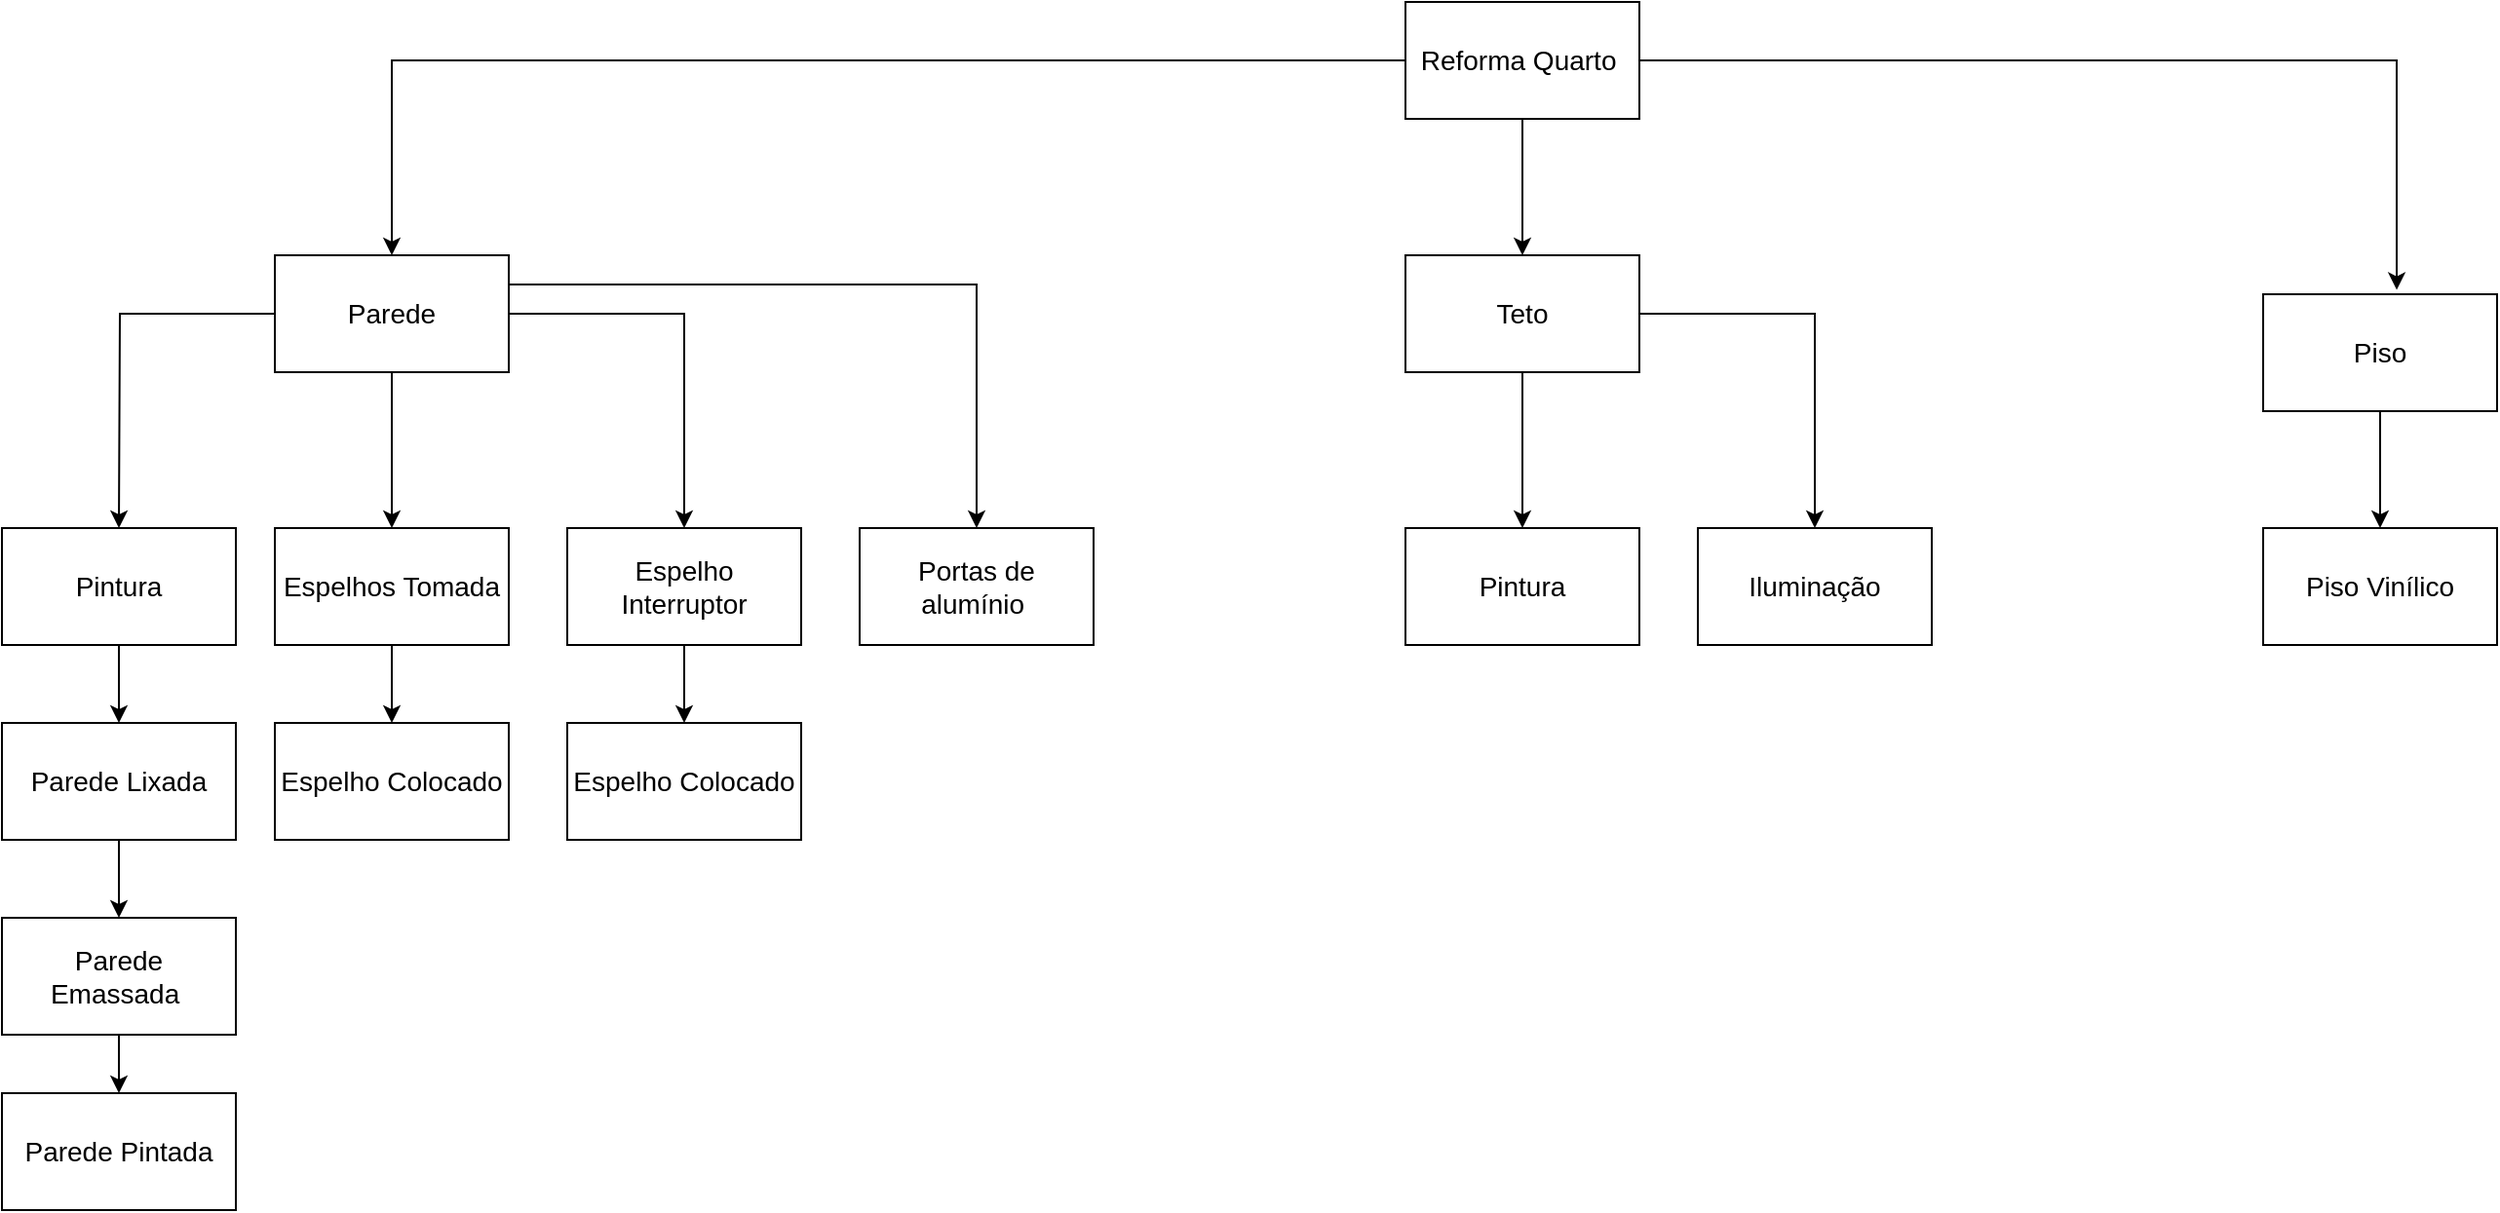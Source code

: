 <mxfile version="26.2.6">
  <diagram name="Página-1" id="NbkEkqcIhrgJThGbbjZc">
    <mxGraphModel grid="1" page="1" gridSize="10" guides="1" tooltips="1" connect="1" arrows="1" fold="1" pageScale="1" pageWidth="2339" pageHeight="3300" math="0" shadow="0">
      <root>
        <mxCell id="0" />
        <mxCell id="1" parent="0" />
        <mxCell id="mWL99UG54gA_ehm_smPu-10" style="edgeStyle=orthogonalEdgeStyle;rounded=0;orthogonalLoop=1;jettySize=auto;html=1;entryX=0.5;entryY=0;entryDx=0;entryDy=0;" edge="1" parent="1" source="mWL99UG54gA_ehm_smPu-1" target="mWL99UG54gA_ehm_smPu-4">
          <mxGeometry relative="1" as="geometry" />
        </mxCell>
        <mxCell id="mWL99UG54gA_ehm_smPu-24" style="edgeStyle=orthogonalEdgeStyle;rounded=0;orthogonalLoop=1;jettySize=auto;html=1;entryX=0.5;entryY=0;entryDx=0;entryDy=0;" edge="1" parent="1" source="mWL99UG54gA_ehm_smPu-1" target="mWL99UG54gA_ehm_smPu-3">
          <mxGeometry relative="1" as="geometry" />
        </mxCell>
        <mxCell id="mWL99UG54gA_ehm_smPu-1" value="&lt;font style=&quot;font-size: 14px;&quot;&gt;Reforma Quarto&amp;nbsp;&lt;/font&gt;" style="rounded=0;whiteSpace=wrap;html=1;" vertex="1" parent="1">
          <mxGeometry x="1080" y="80" width="120" height="60" as="geometry" />
        </mxCell>
        <mxCell id="mWL99UG54gA_ehm_smPu-37" style="edgeStyle=orthogonalEdgeStyle;rounded=0;orthogonalLoop=1;jettySize=auto;html=1;" edge="1" parent="1" source="mWL99UG54gA_ehm_smPu-2" target="mWL99UG54gA_ehm_smPu-38">
          <mxGeometry relative="1" as="geometry">
            <mxPoint x="1580.0" y="350.0" as="targetPoint" />
          </mxGeometry>
        </mxCell>
        <mxCell id="mWL99UG54gA_ehm_smPu-2" value="&lt;font style=&quot;font-size: 14px;&quot;&gt;Piso&lt;/font&gt;" style="rounded=0;whiteSpace=wrap;html=1;" vertex="1" parent="1">
          <mxGeometry x="1520" y="230" width="120" height="60" as="geometry" />
        </mxCell>
        <mxCell id="mWL99UG54gA_ehm_smPu-32" style="edgeStyle=orthogonalEdgeStyle;rounded=0;orthogonalLoop=1;jettySize=auto;html=1;" edge="1" parent="1" source="mWL99UG54gA_ehm_smPu-3" target="mWL99UG54gA_ehm_smPu-33">
          <mxGeometry relative="1" as="geometry">
            <mxPoint x="1140" y="310" as="targetPoint" />
          </mxGeometry>
        </mxCell>
        <mxCell id="mWL99UG54gA_ehm_smPu-34" style="edgeStyle=orthogonalEdgeStyle;rounded=0;orthogonalLoop=1;jettySize=auto;html=1;" edge="1" parent="1" source="mWL99UG54gA_ehm_smPu-3" target="mWL99UG54gA_ehm_smPu-35">
          <mxGeometry relative="1" as="geometry">
            <mxPoint x="1290" y="350.0" as="targetPoint" />
          </mxGeometry>
        </mxCell>
        <mxCell id="mWL99UG54gA_ehm_smPu-3" value="&lt;font style=&quot;font-size: 14px;&quot;&gt;Teto&lt;/font&gt;" style="rounded=0;whiteSpace=wrap;html=1;" vertex="1" parent="1">
          <mxGeometry x="1080" y="210" width="120" height="60" as="geometry" />
        </mxCell>
        <mxCell id="mWL99UG54gA_ehm_smPu-15" style="edgeStyle=orthogonalEdgeStyle;rounded=0;orthogonalLoop=1;jettySize=auto;html=1;" edge="1" parent="1" source="mWL99UG54gA_ehm_smPu-4">
          <mxGeometry relative="1" as="geometry">
            <mxPoint x="420" y="350" as="targetPoint" />
          </mxGeometry>
        </mxCell>
        <mxCell id="mWL99UG54gA_ehm_smPu-17" style="edgeStyle=orthogonalEdgeStyle;rounded=0;orthogonalLoop=1;jettySize=auto;html=1;" edge="1" parent="1" source="mWL99UG54gA_ehm_smPu-4">
          <mxGeometry relative="1" as="geometry">
            <mxPoint x="560" y="350" as="targetPoint" />
          </mxGeometry>
        </mxCell>
        <mxCell id="mWL99UG54gA_ehm_smPu-28" style="edgeStyle=orthogonalEdgeStyle;rounded=0;orthogonalLoop=1;jettySize=auto;html=1;entryX=0.5;entryY=0;entryDx=0;entryDy=0;" edge="1" parent="1" source="mWL99UG54gA_ehm_smPu-4" target="mWL99UG54gA_ehm_smPu-20">
          <mxGeometry relative="1" as="geometry" />
        </mxCell>
        <mxCell id="mWL99UG54gA_ehm_smPu-30" style="edgeStyle=orthogonalEdgeStyle;rounded=0;orthogonalLoop=1;jettySize=auto;html=1;exitX=1;exitY=0.25;exitDx=0;exitDy=0;" edge="1" parent="1" source="mWL99UG54gA_ehm_smPu-4" target="mWL99UG54gA_ehm_smPu-31">
          <mxGeometry relative="1" as="geometry">
            <mxPoint x="860" y="350.0" as="targetPoint" />
          </mxGeometry>
        </mxCell>
        <mxCell id="mWL99UG54gA_ehm_smPu-4" value="&lt;font style=&quot;font-size: 14px;&quot;&gt;Parede&lt;/font&gt;" style="rounded=0;whiteSpace=wrap;html=1;" vertex="1" parent="1">
          <mxGeometry x="500" y="210" width="120" height="60" as="geometry" />
        </mxCell>
        <mxCell id="mWL99UG54gA_ehm_smPu-54" style="edgeStyle=orthogonalEdgeStyle;rounded=0;orthogonalLoop=1;jettySize=auto;html=1;" edge="1" parent="1" source="mWL99UG54gA_ehm_smPu-16" target="mWL99UG54gA_ehm_smPu-55">
          <mxGeometry relative="1" as="geometry">
            <mxPoint x="420" y="460.0" as="targetPoint" />
          </mxGeometry>
        </mxCell>
        <mxCell id="mWL99UG54gA_ehm_smPu-16" value="&lt;font style=&quot;font-size: 14px;&quot;&gt;Pintura&lt;/font&gt;" style="rounded=0;whiteSpace=wrap;html=1;" vertex="1" parent="1">
          <mxGeometry x="360" y="350" width="120" height="60" as="geometry" />
        </mxCell>
        <mxCell id="mWL99UG54gA_ehm_smPu-60" style="edgeStyle=orthogonalEdgeStyle;rounded=0;orthogonalLoop=1;jettySize=auto;html=1;" edge="1" parent="1" source="mWL99UG54gA_ehm_smPu-18" target="mWL99UG54gA_ehm_smPu-61">
          <mxGeometry relative="1" as="geometry">
            <mxPoint x="560" y="450.0" as="targetPoint" />
          </mxGeometry>
        </mxCell>
        <mxCell id="mWL99UG54gA_ehm_smPu-18" value="&lt;font style=&quot;font-size: 14px;&quot;&gt;Espelhos Tomada&lt;/font&gt;" style="rounded=0;whiteSpace=wrap;html=1;" vertex="1" parent="1">
          <mxGeometry x="500" y="350" width="120" height="60" as="geometry" />
        </mxCell>
        <mxCell id="mWL99UG54gA_ehm_smPu-63" style="edgeStyle=orthogonalEdgeStyle;rounded=0;orthogonalLoop=1;jettySize=auto;html=1;entryX=0.5;entryY=0;entryDx=0;entryDy=0;" edge="1" parent="1" source="mWL99UG54gA_ehm_smPu-20" target="mWL99UG54gA_ehm_smPu-62">
          <mxGeometry relative="1" as="geometry" />
        </mxCell>
        <mxCell id="mWL99UG54gA_ehm_smPu-20" value="&lt;font style=&quot;font-size: 14px;&quot;&gt;Espelho Interruptor&lt;/font&gt;" style="rounded=0;whiteSpace=wrap;html=1;" vertex="1" parent="1">
          <mxGeometry x="650" y="350" width="120" height="60" as="geometry" />
        </mxCell>
        <mxCell id="mWL99UG54gA_ehm_smPu-31" value="&lt;font style=&quot;font-size: 14px;&quot;&gt;Portas de alumínio&amp;nbsp;&lt;/font&gt;" style="rounded=0;whiteSpace=wrap;html=1;align=center;" vertex="1" parent="1">
          <mxGeometry x="800" y="350.0" width="120" height="60" as="geometry" />
        </mxCell>
        <mxCell id="mWL99UG54gA_ehm_smPu-33" value="&lt;font style=&quot;font-size: 14px;&quot;&gt;Pintura&lt;/font&gt;" style="rounded=0;whiteSpace=wrap;html=1;" vertex="1" parent="1">
          <mxGeometry x="1080" y="350" width="120" height="60" as="geometry" />
        </mxCell>
        <mxCell id="mWL99UG54gA_ehm_smPu-35" value="&lt;font style=&quot;font-size: 14px;&quot;&gt;Iluminação&lt;/font&gt;" style="rounded=0;whiteSpace=wrap;html=1;" vertex="1" parent="1">
          <mxGeometry x="1230" y="350" width="120" height="60" as="geometry" />
        </mxCell>
        <mxCell id="mWL99UG54gA_ehm_smPu-36" style="edgeStyle=orthogonalEdgeStyle;rounded=0;orthogonalLoop=1;jettySize=auto;html=1;entryX=0.571;entryY=-0.037;entryDx=0;entryDy=0;entryPerimeter=0;" edge="1" parent="1" source="mWL99UG54gA_ehm_smPu-1" target="mWL99UG54gA_ehm_smPu-2">
          <mxGeometry relative="1" as="geometry" />
        </mxCell>
        <mxCell id="mWL99UG54gA_ehm_smPu-38" value="&lt;font style=&quot;font-size: 14px;&quot;&gt;Piso Vinílico&lt;/font&gt;" style="rounded=0;whiteSpace=wrap;html=1;" vertex="1" parent="1">
          <mxGeometry x="1520.0" y="350.0" width="120" height="60" as="geometry" />
        </mxCell>
        <mxCell id="mWL99UG54gA_ehm_smPu-56" style="edgeStyle=orthogonalEdgeStyle;rounded=0;orthogonalLoop=1;jettySize=auto;html=1;" edge="1" parent="1" source="mWL99UG54gA_ehm_smPu-55" target="mWL99UG54gA_ehm_smPu-57">
          <mxGeometry relative="1" as="geometry">
            <mxPoint x="420" y="550.0" as="targetPoint" />
          </mxGeometry>
        </mxCell>
        <mxCell id="mWL99UG54gA_ehm_smPu-55" value="&lt;font style=&quot;font-size: 14px;&quot;&gt;Parede Lixada&lt;/font&gt;" style="rounded=0;whiteSpace=wrap;html=1;" vertex="1" parent="1">
          <mxGeometry x="360" y="450.0" width="120" height="60" as="geometry" />
        </mxCell>
        <mxCell id="mWL99UG54gA_ehm_smPu-58" style="edgeStyle=orthogonalEdgeStyle;rounded=0;orthogonalLoop=1;jettySize=auto;html=1;" edge="1" parent="1" source="mWL99UG54gA_ehm_smPu-57" target="mWL99UG54gA_ehm_smPu-59">
          <mxGeometry relative="1" as="geometry">
            <mxPoint x="420" y="650.0" as="targetPoint" />
          </mxGeometry>
        </mxCell>
        <mxCell id="mWL99UG54gA_ehm_smPu-57" value="&lt;font style=&quot;font-size: 14px;&quot;&gt;Parede Emassada&amp;nbsp;&lt;/font&gt;" style="rounded=0;whiteSpace=wrap;html=1;" vertex="1" parent="1">
          <mxGeometry x="360" y="550.0" width="120" height="60" as="geometry" />
        </mxCell>
        <mxCell id="mWL99UG54gA_ehm_smPu-59" value="&lt;font style=&quot;font-size: 14px;&quot;&gt;Parede Pintada&lt;/font&gt;" style="rounded=0;whiteSpace=wrap;html=1;" vertex="1" parent="1">
          <mxGeometry x="360" y="640.0" width="120" height="60" as="geometry" />
        </mxCell>
        <mxCell id="mWL99UG54gA_ehm_smPu-61" value="&lt;font style=&quot;font-size: 14px;&quot;&gt;Espelho Colocado&lt;/font&gt;" style="rounded=0;whiteSpace=wrap;html=1;" vertex="1" parent="1">
          <mxGeometry x="500" y="450.0" width="120" height="60" as="geometry" />
        </mxCell>
        <mxCell id="mWL99UG54gA_ehm_smPu-62" value="&lt;font style=&quot;font-size: 14px;&quot;&gt;Espelho Colocado&lt;/font&gt;" style="rounded=0;whiteSpace=wrap;html=1;" vertex="1" parent="1">
          <mxGeometry x="650" y="450.0" width="120" height="60" as="geometry" />
        </mxCell>
      </root>
    </mxGraphModel>
  </diagram>
</mxfile>

